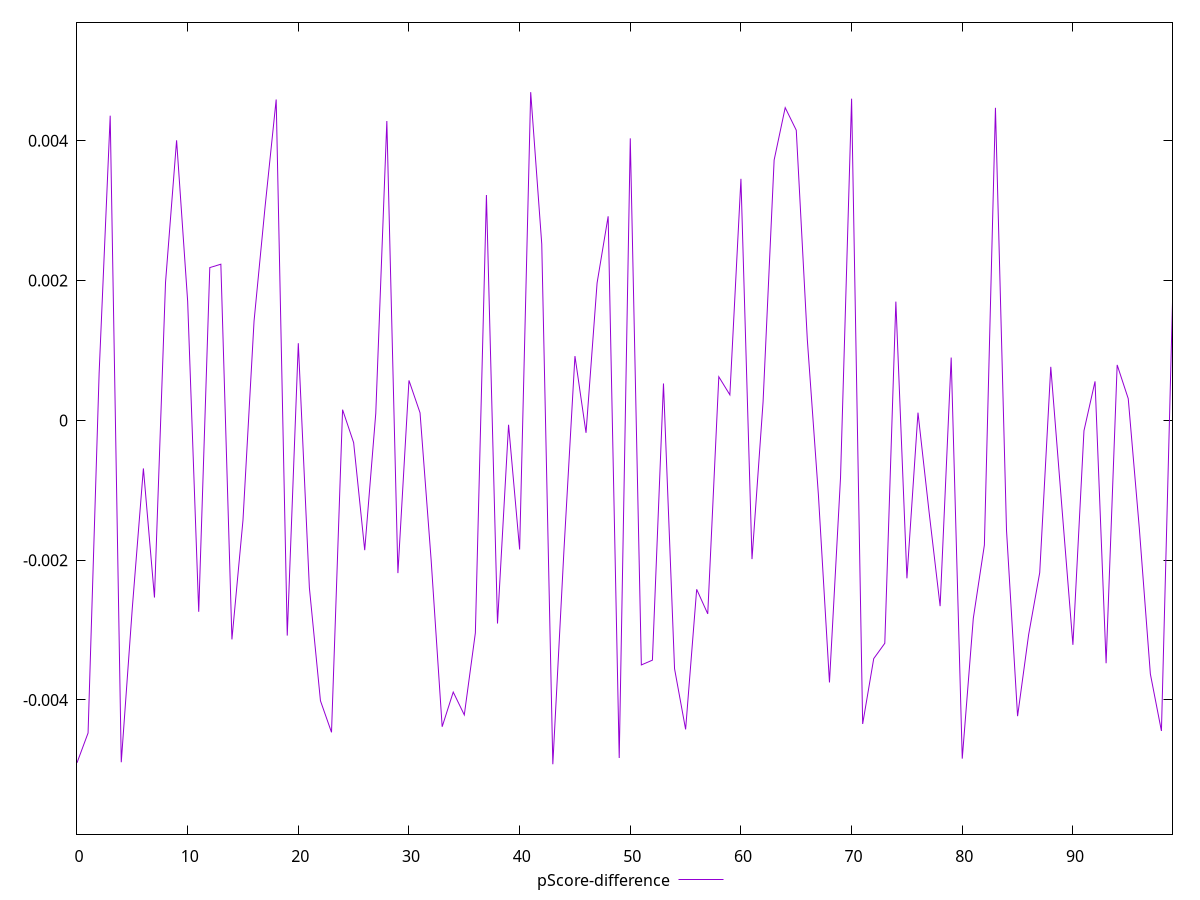reset

$pScoreDifference <<EOF
0 -0.004899464257381789
1 -0.004473092098544781
2 0.0006780507334327446
3 0.004359777573437085
4 -0.00489194561859739
5 -0.002680276714874183
6 -0.0006873416845866731
7 -0.00253480906040697
8 0.0019735949629268723
9 0.004007458748838566
10 0.001703149379894131
11 -0.002738839918959665
12 0.0021865575374396817
13 0.0022348469731809373
14 -0.0031339829920646323
15 -0.0014274293719609699
16 0.0014210798990373363
17 0.003061705760544098
18 0.0045915938836152415
19 -0.003078942854551611
20 0.0011041913595079
21 -0.0023949267527619833
22 -0.004011670401049494
23 -0.004463683778709426
24 0.00015332297971770714
25 -0.00031862633632806503
26 -0.0018573152292902795
27 0.00010069656929589943
28 0.004283808184237292
29 -0.0021854894711151873
30 0.0005718981586620014
31 0.00010835552437060691
32 -0.0019907553674452516
33 -0.004383628000993886
34 -0.003887534967710715
35 -0.004214072972938673
36 -0.0030411405196113517
37 0.003224976160287607
38 -0.0029063536992714883
39 -0.00006253290278446233
40 -0.0018478547325725958
41 0.004696352336843623
42 0.002522694376823467
43 -0.004920294972735592
44 -0.0018747582866905366
45 0.0009201320581367911
46 -0.00017772496476892163
47 0.001966418154437155
48 0.0029203167155654464
49 -0.004831170080227362
50 0.0040354697110179805
51 -0.003499365083135239
52 -0.0034306663518806624
53 0.000528415613438471
54 -0.0035535622800552114
55 -0.0044214798823010715
56 -0.0024172889915572288
57 -0.0027684488090501946
58 0.0006242109816316233
59 0.0003656124530433402
60 0.0034564180222225183
61 -0.0019852563220046776
62 0.0002633148395452256
63 0.003725597372727929
64 0.004475016906657747
65 0.004151930475533819
66 0.0011525103403969839
67 -0.0010649271719312958
68 -0.0037492701198277856
69 -0.0008188077413473493
70 0.004603269881151173
71 -0.0043438710539971115
72 -0.00340863870866831
73 -0.0031894461862360113
74 0.0016994021698780726
75 -0.0022593941595825673
76 0.000110907947202879
77 -0.001307165503565022
78 -0.0026578975006066735
79 0.0008991862134206108
80 -0.004840165290074999
81 -0.002830988846211191
82 -0.0017838315865421617
83 0.004473006340791563
84 -0.0015731453229528847
85 -0.004232310033657594
86 -0.0030654316339492754
87 -0.002179915047267611
88 0.0007659965676391489
89 -0.0012333557315375443
90 -0.0032113245042312832
91 -0.0001483445579422149
92 0.0005581040623663935
93 -0.003475138321121507
94 0.0007937862109634319
95 0.00031133806153388344
96 -0.0015428429207612337
97 -0.003628889054452286
98 -0.0044439543733587605
99 0.0016906047942610858
EOF

set key outside below
set xrange [0:99]
set yrange [-0.005920294972735592:0.005696352336843623]
set trange [-0.005920294972735592:0.005696352336843623]
set terminal svg size 640, 500 enhanced background rgb 'white'
set output "report/report_00029_2021-02-24T13-36-40.390Z/interactive/samples/astro/pScore-difference/values.svg"

plot $pScoreDifference title "pScore-difference" with line

reset
